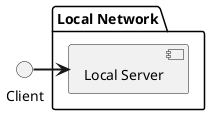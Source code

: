@startuml LogicalDiagram

() Client

package "Local Network" {
  [Local Server] AS Local
  Client => Local
}

@enduml
